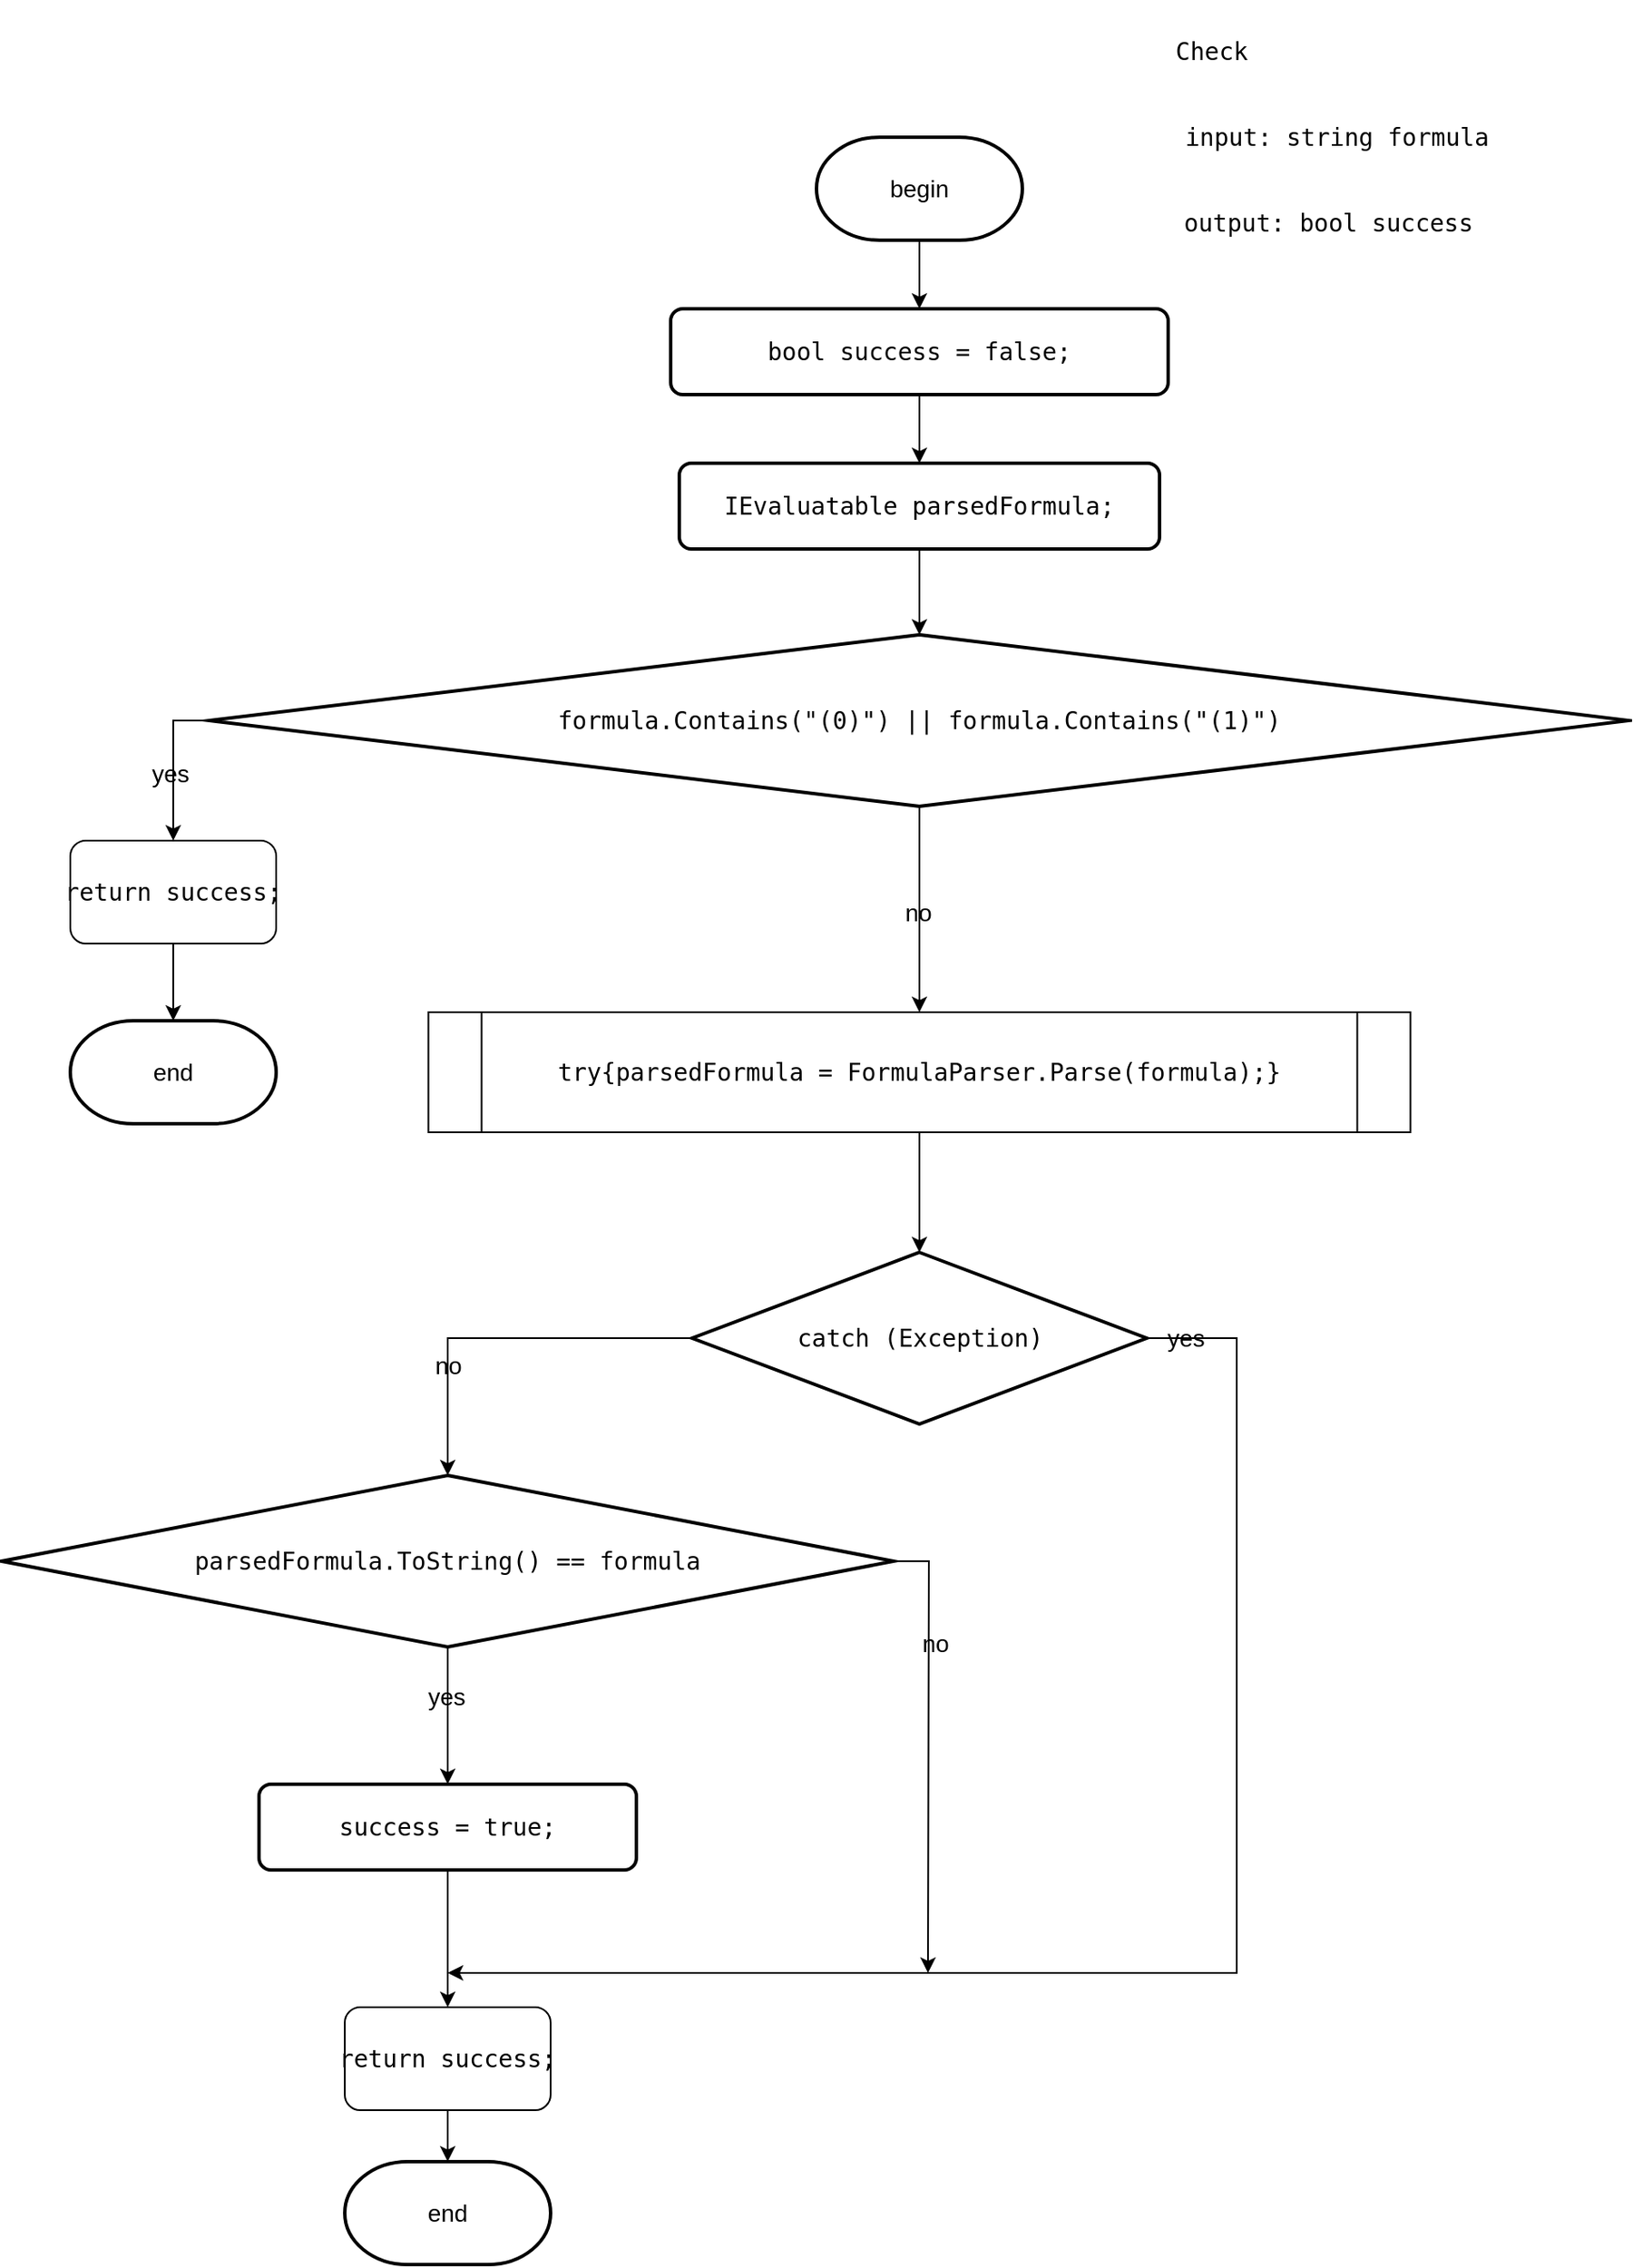 <mxfile version="26.2.2">
  <diagram name="Page-1" id="K5S0VkBam-vqpc9kQYgU">
    <mxGraphModel dx="6759" dy="4531" grid="1" gridSize="10" guides="1" tooltips="1" connect="1" arrows="1" fold="1" page="1" pageScale="1" pageWidth="850" pageHeight="1100" math="0" shadow="0">
      <root>
        <mxCell id="0" />
        <mxCell id="1" parent="0" />
        <mxCell id="9MdFgHSnbLBtPDZreut7-9" value="&lt;pre style=&quot;font-family: &amp;quot;JetBrains Mono&amp;quot;, monospace;&quot;&gt;Check&lt;/pre&gt;" style="text;html=1;align=center;verticalAlign=middle;resizable=0;points=[];autosize=1;strokeColor=none;fillColor=none;fontSize=14;labelBackgroundColor=none;fontColor=#000000;" parent="1" vertex="1">
          <mxGeometry x="-115" y="-250" width="60" height="60" as="geometry" />
        </mxCell>
        <mxCell id="9MdFgHSnbLBtPDZreut7-10" style="edgeStyle=orthogonalEdgeStyle;rounded=0;orthogonalLoop=1;jettySize=auto;html=1;exitX=0.5;exitY=1;exitDx=0;exitDy=0;exitPerimeter=0;entryX=0.5;entryY=0;entryDx=0;entryDy=0;fontSize=14;labelBackgroundColor=none;fontColor=#000000;" parent="1" source="9MdFgHSnbLBtPDZreut7-11" target="9MdFgHSnbLBtPDZreut7-12" edge="1">
          <mxGeometry relative="1" as="geometry" />
        </mxCell>
        <mxCell id="9MdFgHSnbLBtPDZreut7-11" value="begin" style="strokeWidth=2;html=1;shape=mxgraph.flowchart.terminator;whiteSpace=wrap;fontSize=14;labelBackgroundColor=none;fontColor=#000000;" parent="1" vertex="1">
          <mxGeometry x="-315" y="-170" width="120" height="60" as="geometry" />
        </mxCell>
        <mxCell id="n-QUUeFvLJD3XroxfAmB-52" style="edgeStyle=orthogonalEdgeStyle;rounded=0;orthogonalLoop=1;jettySize=auto;html=1;exitX=0.5;exitY=1;exitDx=0;exitDy=0;entryX=0.5;entryY=0;entryDx=0;entryDy=0;fontSize=14;labelBackgroundColor=none;fontColor=#000000;" parent="1" source="9MdFgHSnbLBtPDZreut7-12" target="n-QUUeFvLJD3XroxfAmB-27" edge="1">
          <mxGeometry relative="1" as="geometry" />
        </mxCell>
        <mxCell id="9MdFgHSnbLBtPDZreut7-12" value="&lt;div style=&quot;&quot;&gt;&lt;pre style=&quot;font-family: &amp;quot;JetBrains Mono&amp;quot;, monospace;&quot;&gt;&lt;pre style=&quot;font-family: &amp;quot;JetBrains Mono&amp;quot;, monospace;&quot;&gt;&lt;pre style=&quot;font-family: &amp;quot;JetBrains Mono&amp;quot;, monospace;&quot;&gt;&lt;pre style=&quot;font-family: &amp;quot;JetBrains Mono&amp;quot;, monospace;&quot;&gt;&lt;pre style=&quot;font-family: &amp;quot;JetBrains Mono&amp;quot;, monospace;&quot;&gt;&lt;pre style=&quot;font-family: &amp;quot;JetBrains Mono&amp;quot;, monospace;&quot;&gt;&lt;div&gt;&lt;pre style=&quot;font-family: &amp;quot;JetBrains Mono&amp;quot;, monospace;&quot;&gt;&lt;span style=&quot;&quot;&gt;bool &lt;/span&gt;&lt;span style=&quot;&quot;&gt;success &lt;/span&gt;= &lt;span style=&quot;&quot;&gt;false&lt;/span&gt;;&lt;/pre&gt;&lt;/div&gt;&lt;/pre&gt;&lt;/pre&gt;&lt;/pre&gt;&lt;/pre&gt;&lt;/pre&gt;&lt;/pre&gt;&lt;/div&gt;" style="rounded=1;whiteSpace=wrap;html=1;absoluteArcSize=1;arcSize=14;strokeWidth=2;fontSize=14;labelBackgroundColor=none;fontColor=#000000;" parent="1" vertex="1">
          <mxGeometry x="-400" y="-70" width="290" height="50" as="geometry" />
        </mxCell>
        <mxCell id="9MdFgHSnbLBtPDZreut7-13" value="&lt;pre style=&quot;font-family: &amp;quot;JetBrains Mono&amp;quot;, monospace;&quot;&gt;input: string &lt;span style=&quot;white-space-collapse: collapse;&quot;&gt;formula&lt;/span&gt;&lt;/pre&gt;" style="text;html=1;align=center;verticalAlign=middle;resizable=0;points=[];autosize=1;strokeColor=none;fillColor=none;fontSize=14;labelBackgroundColor=none;fontColor=#000000;" parent="1" vertex="1">
          <mxGeometry x="-107.5" y="-200" width="190" height="60" as="geometry" />
        </mxCell>
        <mxCell id="9MdFgHSnbLBtPDZreut7-14" value="&lt;pre style=&quot;font-family: &amp;quot;JetBrains Mono&amp;quot;, monospace;&quot;&gt;output: bool &lt;span style=&quot;white-space-collapse: collapse;&quot;&gt;success&lt;/span&gt;&lt;/pre&gt;" style="text;html=1;align=center;verticalAlign=middle;resizable=0;points=[];autosize=1;strokeColor=none;fillColor=none;fontSize=14;labelBackgroundColor=none;fontColor=#000000;" parent="1" vertex="1">
          <mxGeometry x="-107.5" y="-150" width="180" height="60" as="geometry" />
        </mxCell>
        <mxCell id="9MdFgHSnbLBtPDZreut7-15" value="end" style="strokeWidth=2;html=1;shape=mxgraph.flowchart.terminator;whiteSpace=wrap;fontSize=14;labelBackgroundColor=none;fontColor=#000000;" parent="1" vertex="1">
          <mxGeometry x="-590" y="1010" width="120" height="60" as="geometry" />
        </mxCell>
        <mxCell id="n-QUUeFvLJD3XroxfAmB-27" value="&lt;div style=&quot;&quot;&gt;&lt;pre style=&quot;font-family: &amp;quot;JetBrains Mono&amp;quot;, monospace;&quot;&gt;&lt;pre style=&quot;font-family: &amp;quot;JetBrains Mono&amp;quot;, monospace;&quot;&gt;&lt;pre style=&quot;font-family: &amp;quot;JetBrains Mono&amp;quot;, monospace;&quot;&gt;&lt;pre style=&quot;font-family: &amp;quot;JetBrains Mono&amp;quot;, monospace;&quot;&gt;&lt;pre style=&quot;font-family: &amp;quot;JetBrains Mono&amp;quot;, monospace;&quot;&gt;&lt;pre style=&quot;font-family: &amp;quot;JetBrains Mono&amp;quot;, monospace;&quot;&gt;&lt;pre style=&quot;font-family: &amp;quot;JetBrains Mono&amp;quot;, monospace;&quot;&gt;&lt;div&gt;&lt;pre style=&quot;font-family: &amp;quot;JetBrains Mono&amp;quot;, monospace;&quot;&gt;&lt;span style=&quot;&quot;&gt;IEvaluatable &lt;/span&gt;&lt;span style=&quot;&quot;&gt;parsedFormula&lt;/span&gt;;&lt;/pre&gt;&lt;/div&gt;&lt;/pre&gt;&lt;/pre&gt;&lt;/pre&gt;&lt;/pre&gt;&lt;/pre&gt;&lt;/pre&gt;&lt;/pre&gt;&lt;/div&gt;" style="rounded=1;whiteSpace=wrap;html=1;absoluteArcSize=1;arcSize=14;strokeWidth=2;fontSize=14;labelBackgroundColor=none;fontColor=#000000;" parent="1" vertex="1">
          <mxGeometry x="-395" y="20" width="280" height="50" as="geometry" />
        </mxCell>
        <mxCell id="n-QUUeFvLJD3XroxfAmB-38" style="edgeStyle=orthogonalEdgeStyle;rounded=0;orthogonalLoop=1;jettySize=auto;html=1;exitX=0.5;exitY=1;exitDx=0;exitDy=0;exitPerimeter=0;fontSize=14;labelBackgroundColor=none;fontColor=#000000;" parent="1" source="n-QUUeFvLJD3XroxfAmB-28" edge="1">
          <mxGeometry relative="1" as="geometry">
            <mxPoint x="-255" y="340" as="targetPoint" />
          </mxGeometry>
        </mxCell>
        <mxCell id="n-QUUeFvLJD3XroxfAmB-39" value="no" style="edgeLabel;html=1;align=center;verticalAlign=middle;resizable=0;points=[];fontSize=14;labelBackgroundColor=none;fontColor=#000000;" parent="n-QUUeFvLJD3XroxfAmB-38" vertex="1" connectable="0">
          <mxGeometry x="0.029" y="-2" relative="1" as="geometry">
            <mxPoint as="offset" />
          </mxGeometry>
        </mxCell>
        <mxCell id="e05_X3LqtcixFRguZcjh-2" style="edgeStyle=orthogonalEdgeStyle;rounded=0;orthogonalLoop=1;jettySize=auto;html=1;exitX=0;exitY=0.5;exitDx=0;exitDy=0;exitPerimeter=0;fontSize=14;labelBackgroundColor=none;fontColor=#000000;" parent="1" source="n-QUUeFvLJD3XroxfAmB-28" target="e05_X3LqtcixFRguZcjh-1" edge="1">
          <mxGeometry relative="1" as="geometry" />
        </mxCell>
        <mxCell id="e05_X3LqtcixFRguZcjh-3" value="yes" style="edgeLabel;html=1;align=center;verticalAlign=middle;resizable=0;points=[];fontSize=14;labelBackgroundColor=none;fontColor=#000000;" parent="e05_X3LqtcixFRguZcjh-2" vertex="1" connectable="0">
          <mxGeometry x="0.158" y="-2" relative="1" as="geometry">
            <mxPoint y="-1" as="offset" />
          </mxGeometry>
        </mxCell>
        <mxCell id="n-QUUeFvLJD3XroxfAmB-28" value="&lt;div style=&quot;&quot;&gt;&lt;pre style=&quot;font-family: &amp;quot;JetBrains Mono&amp;quot;, monospace;&quot;&gt;&lt;span style=&quot;&quot;&gt;formula&lt;/span&gt;.&lt;span style=&quot;&quot;&gt;Contains&lt;/span&gt;(&lt;span style=&quot;&quot;&gt;&quot;(0)&quot;&lt;/span&gt;) || &lt;span style=&quot;&quot;&gt;formula&lt;/span&gt;.&lt;span style=&quot;&quot;&gt;Contains&lt;/span&gt;(&lt;span style=&quot;&quot;&gt;&quot;(1)&quot;&lt;/span&gt;)&lt;/pre&gt;&lt;/div&gt;" style="strokeWidth=2;html=1;shape=mxgraph.flowchart.decision;whiteSpace=wrap;fontSize=14;labelBackgroundColor=none;fontColor=#000000;" parent="1" vertex="1">
          <mxGeometry x="-668.75" y="120" width="827.5" height="100" as="geometry" />
        </mxCell>
        <mxCell id="n-QUUeFvLJD3XroxfAmB-33" value="end" style="strokeWidth=2;html=1;shape=mxgraph.flowchart.terminator;whiteSpace=wrap;fontSize=14;labelBackgroundColor=none;fontColor=#000000;" parent="1" vertex="1">
          <mxGeometry x="-750" y="345" width="120" height="60" as="geometry" />
        </mxCell>
        <mxCell id="n-QUUeFvLJD3XroxfAmB-43" value="&lt;div style=&quot;&quot;&gt;&lt;pre style=&quot;font-family: &amp;quot;JetBrains Mono&amp;quot;, monospace;&quot;&gt;&lt;span style=&quot;&quot;&gt;try{parsedFormula &lt;/span&gt;= &lt;span style=&quot;&quot;&gt;FormulaParser&lt;/span&gt;.&lt;span style=&quot;&quot;&gt;Parse&lt;/span&gt;(&lt;span style=&quot;&quot;&gt;formula&lt;/span&gt;);}&lt;/pre&gt;&lt;/div&gt;" style="shape=process;whiteSpace=wrap;html=1;backgroundOutline=1;size=0.055;fontSize=14;labelBackgroundColor=none;fontColor=#000000;" parent="1" vertex="1">
          <mxGeometry x="-541.25" y="340" width="572.5" height="70" as="geometry" />
        </mxCell>
        <mxCell id="n-QUUeFvLJD3XroxfAmB-50" style="edgeStyle=orthogonalEdgeStyle;rounded=0;orthogonalLoop=1;jettySize=auto;html=1;exitX=1;exitY=0.5;exitDx=0;exitDy=0;exitPerimeter=0;fontSize=14;labelBackgroundColor=none;fontColor=#000000;" parent="1" source="n-QUUeFvLJD3XroxfAmB-44" edge="1">
          <mxGeometry relative="1" as="geometry">
            <mxPoint x="-530" y="900" as="targetPoint" />
            <Array as="points">
              <mxPoint x="-70" y="530" />
              <mxPoint x="-70" y="900" />
            </Array>
          </mxGeometry>
        </mxCell>
        <mxCell id="n-QUUeFvLJD3XroxfAmB-51" value="yes" style="edgeLabel;html=1;align=center;verticalAlign=middle;resizable=0;points=[];fontSize=14;labelBackgroundColor=none;fontColor=#000000;" parent="n-QUUeFvLJD3XroxfAmB-50" vertex="1" connectable="0">
          <mxGeometry x="0.236" y="-2" relative="1" as="geometry">
            <mxPoint x="93" y="-368" as="offset" />
          </mxGeometry>
        </mxCell>
        <mxCell id="n-QUUeFvLJD3XroxfAmB-44" value="&lt;div style=&quot;&quot;&gt;&lt;pre style=&quot;font-family: &amp;quot;JetBrains Mono&amp;quot;, monospace;&quot;&gt;&lt;span style=&quot;&quot;&gt;catch &lt;/span&gt;(Exception)&lt;/pre&gt;&lt;/div&gt;" style="strokeWidth=2;html=1;shape=mxgraph.flowchart.decision;whiteSpace=wrap;fontSize=14;labelBackgroundColor=none;fontColor=#000000;" parent="1" vertex="1">
          <mxGeometry x="-387.5" y="480" width="265" height="100" as="geometry" />
        </mxCell>
        <mxCell id="n-QUUeFvLJD3XroxfAmB-45" style="edgeStyle=orthogonalEdgeStyle;rounded=0;orthogonalLoop=1;jettySize=auto;html=1;exitX=0.5;exitY=1;exitDx=0;exitDy=0;entryX=0.5;entryY=0;entryDx=0;entryDy=0;entryPerimeter=0;fontSize=14;labelBackgroundColor=none;fontColor=#000000;" parent="1" source="n-QUUeFvLJD3XroxfAmB-43" target="n-QUUeFvLJD3XroxfAmB-44" edge="1">
          <mxGeometry relative="1" as="geometry" />
        </mxCell>
        <mxCell id="n-QUUeFvLJD3XroxfAmB-53" style="edgeStyle=orthogonalEdgeStyle;rounded=0;orthogonalLoop=1;jettySize=auto;html=1;exitX=0.5;exitY=1;exitDx=0;exitDy=0;entryX=0.5;entryY=0;entryDx=0;entryDy=0;entryPerimeter=0;fontSize=14;labelBackgroundColor=none;fontColor=#000000;" parent="1" source="n-QUUeFvLJD3XroxfAmB-27" target="n-QUUeFvLJD3XroxfAmB-28" edge="1">
          <mxGeometry relative="1" as="geometry" />
        </mxCell>
        <mxCell id="n-QUUeFvLJD3XroxfAmB-59" style="edgeStyle=orthogonalEdgeStyle;rounded=0;orthogonalLoop=1;jettySize=auto;html=1;exitX=0.5;exitY=1;exitDx=0;exitDy=0;exitPerimeter=0;entryX=0.5;entryY=0;entryDx=0;entryDy=0;fontSize=14;labelBackgroundColor=none;fontColor=#000000;" parent="1" source="n-QUUeFvLJD3XroxfAmB-55" target="n-QUUeFvLJD3XroxfAmB-58" edge="1">
          <mxGeometry relative="1" as="geometry" />
        </mxCell>
        <mxCell id="n-QUUeFvLJD3XroxfAmB-60" value="yes" style="edgeLabel;html=1;align=center;verticalAlign=middle;resizable=0;points=[];fontSize=14;labelBackgroundColor=none;fontColor=#000000;" parent="n-QUUeFvLJD3XroxfAmB-59" vertex="1" connectable="0">
          <mxGeometry x="-0.283" y="-1" relative="1" as="geometry">
            <mxPoint as="offset" />
          </mxGeometry>
        </mxCell>
        <mxCell id="n-QUUeFvLJD3XroxfAmB-55" value="&lt;div style=&quot;&quot;&gt;&lt;pre style=&quot;font-family: &amp;quot;JetBrains Mono&amp;quot;, monospace;&quot;&gt;parsedFormula.ToString() == formula&lt;/pre&gt;&lt;/div&gt;" style="strokeWidth=2;html=1;shape=mxgraph.flowchart.decision;whiteSpace=wrap;fontSize=14;labelBackgroundColor=none;fontColor=#000000;" parent="1" vertex="1">
          <mxGeometry x="-790" y="610" width="520" height="100" as="geometry" />
        </mxCell>
        <mxCell id="n-QUUeFvLJD3XroxfAmB-56" style="edgeStyle=orthogonalEdgeStyle;rounded=0;orthogonalLoop=1;jettySize=auto;html=1;exitX=0;exitY=0.5;exitDx=0;exitDy=0;exitPerimeter=0;entryX=0.5;entryY=0;entryDx=0;entryDy=0;entryPerimeter=0;fontSize=14;labelBackgroundColor=none;fontColor=#000000;" parent="1" source="n-QUUeFvLJD3XroxfAmB-44" target="n-QUUeFvLJD3XroxfAmB-55" edge="1">
          <mxGeometry relative="1" as="geometry" />
        </mxCell>
        <mxCell id="n-QUUeFvLJD3XroxfAmB-57" value="no" style="edgeLabel;html=1;align=center;verticalAlign=middle;resizable=0;points=[];fontSize=14;labelBackgroundColor=none;fontColor=#000000;" parent="n-QUUeFvLJD3XroxfAmB-56" vertex="1" connectable="0">
          <mxGeometry x="0.422" relative="1" as="geometry">
            <mxPoint as="offset" />
          </mxGeometry>
        </mxCell>
        <mxCell id="e05_X3LqtcixFRguZcjh-7" style="edgeStyle=orthogonalEdgeStyle;rounded=0;orthogonalLoop=1;jettySize=auto;html=1;exitX=0.5;exitY=1;exitDx=0;exitDy=0;entryX=0.5;entryY=0;entryDx=0;entryDy=0;fontSize=14;labelBackgroundColor=none;fontColor=#000000;" parent="1" source="n-QUUeFvLJD3XroxfAmB-58" target="e05_X3LqtcixFRguZcjh-6" edge="1">
          <mxGeometry relative="1" as="geometry" />
        </mxCell>
        <mxCell id="n-QUUeFvLJD3XroxfAmB-58" value="&lt;div style=&quot;&quot;&gt;&lt;pre style=&quot;font-family: &amp;quot;JetBrains Mono&amp;quot;, monospace;&quot;&gt;&lt;pre style=&quot;font-family: &amp;quot;JetBrains Mono&amp;quot;, monospace;&quot;&gt;&lt;pre style=&quot;font-family: &amp;quot;JetBrains Mono&amp;quot;, monospace;&quot;&gt;&lt;pre style=&quot;font-family: &amp;quot;JetBrains Mono&amp;quot;, monospace;&quot;&gt;&lt;pre style=&quot;font-family: &amp;quot;JetBrains Mono&amp;quot;, monospace;&quot;&gt;&lt;pre style=&quot;font-family: &amp;quot;JetBrains Mono&amp;quot;, monospace;&quot;&gt;&lt;div&gt;&lt;pre style=&quot;font-family: &amp;quot;JetBrains Mono&amp;quot;, monospace;&quot;&gt;&lt;span style=&quot;&quot;&gt;success &lt;/span&gt;= &lt;span style=&quot;&quot;&gt;true&lt;/span&gt;;&lt;/pre&gt;&lt;/div&gt;&lt;/pre&gt;&lt;/pre&gt;&lt;/pre&gt;&lt;/pre&gt;&lt;/pre&gt;&lt;/pre&gt;&lt;/div&gt;" style="rounded=1;whiteSpace=wrap;html=1;absoluteArcSize=1;arcSize=14;strokeWidth=2;fontSize=14;labelBackgroundColor=none;fontColor=#000000;" parent="1" vertex="1">
          <mxGeometry x="-640" y="790" width="220" height="50" as="geometry" />
        </mxCell>
        <mxCell id="n-QUUeFvLJD3XroxfAmB-62" style="edgeStyle=orthogonalEdgeStyle;rounded=0;orthogonalLoop=1;jettySize=auto;html=1;exitX=1;exitY=0.5;exitDx=0;exitDy=0;exitPerimeter=0;fontSize=14;labelBackgroundColor=none;fontColor=#000000;" parent="1" source="n-QUUeFvLJD3XroxfAmB-55" edge="1">
          <mxGeometry relative="1" as="geometry">
            <mxPoint x="-250" y="900" as="targetPoint" />
          </mxGeometry>
        </mxCell>
        <mxCell id="n-QUUeFvLJD3XroxfAmB-63" value="no" style="edgeLabel;html=1;align=center;verticalAlign=middle;resizable=0;points=[];fontSize=14;labelBackgroundColor=none;fontColor=#000000;" parent="n-QUUeFvLJD3XroxfAmB-62" vertex="1" connectable="0">
          <mxGeometry x="-0.474" y="2" relative="1" as="geometry">
            <mxPoint x="1" as="offset" />
          </mxGeometry>
        </mxCell>
        <mxCell id="e05_X3LqtcixFRguZcjh-4" style="edgeStyle=orthogonalEdgeStyle;rounded=0;orthogonalLoop=1;jettySize=auto;html=1;exitX=0.5;exitY=1;exitDx=0;exitDy=0;fontSize=14;labelBackgroundColor=none;fontColor=#000000;" parent="1" source="e05_X3LqtcixFRguZcjh-1" target="n-QUUeFvLJD3XroxfAmB-33" edge="1">
          <mxGeometry relative="1" as="geometry" />
        </mxCell>
        <mxCell id="e05_X3LqtcixFRguZcjh-1" value="&lt;div style=&quot;&quot;&gt;&lt;pre style=&quot;font-family: &amp;quot;JetBrains Mono&amp;quot;, monospace;&quot;&gt;&lt;span style=&quot;&quot;&gt;return &lt;/span&gt;success;&lt;/pre&gt;&lt;/div&gt;" style="rounded=1;whiteSpace=wrap;html=1;fontSize=14;labelBackgroundColor=none;fontColor=#000000;" parent="1" vertex="1">
          <mxGeometry x="-750" y="240" width="120" height="60" as="geometry" />
        </mxCell>
        <mxCell id="e05_X3LqtcixFRguZcjh-8" style="edgeStyle=orthogonalEdgeStyle;rounded=0;orthogonalLoop=1;jettySize=auto;html=1;exitX=0.5;exitY=1;exitDx=0;exitDy=0;fontSize=14;labelBackgroundColor=none;fontColor=#000000;" parent="1" source="e05_X3LqtcixFRguZcjh-6" target="9MdFgHSnbLBtPDZreut7-15" edge="1">
          <mxGeometry relative="1" as="geometry" />
        </mxCell>
        <mxCell id="e05_X3LqtcixFRguZcjh-6" value="&lt;div style=&quot;&quot;&gt;&lt;pre style=&quot;font-family: &amp;quot;JetBrains Mono&amp;quot;, monospace;&quot;&gt;&lt;span style=&quot;&quot;&gt;return &lt;/span&gt;success;&lt;/pre&gt;&lt;/div&gt;" style="rounded=1;whiteSpace=wrap;html=1;fontSize=14;labelBackgroundColor=none;fontColor=#000000;" parent="1" vertex="1">
          <mxGeometry x="-590" y="920" width="120" height="60" as="geometry" />
        </mxCell>
      </root>
    </mxGraphModel>
  </diagram>
</mxfile>
